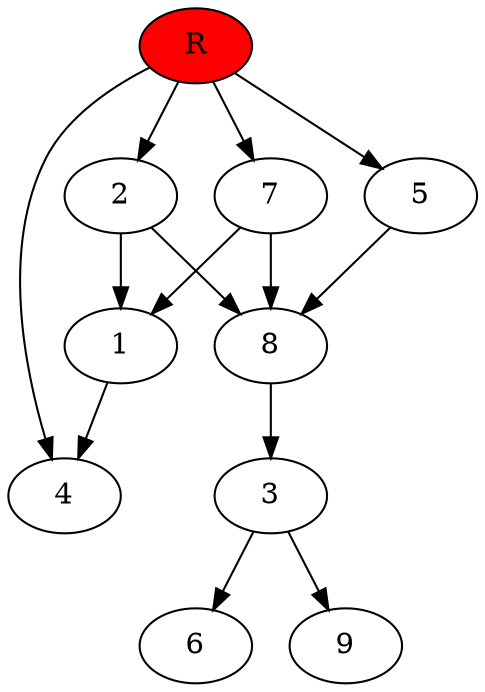 digraph prb35333 {
	1
	2
	3
	4
	5
	6
	7
	8
	R [fillcolor="#ff0000" style=filled]
	1 -> 4
	2 -> 1
	2 -> 8
	3 -> 6
	3 -> 9
	5 -> 8
	7 -> 1
	7 -> 8
	8 -> 3
	R -> 2
	R -> 4
	R -> 5
	R -> 7
}
